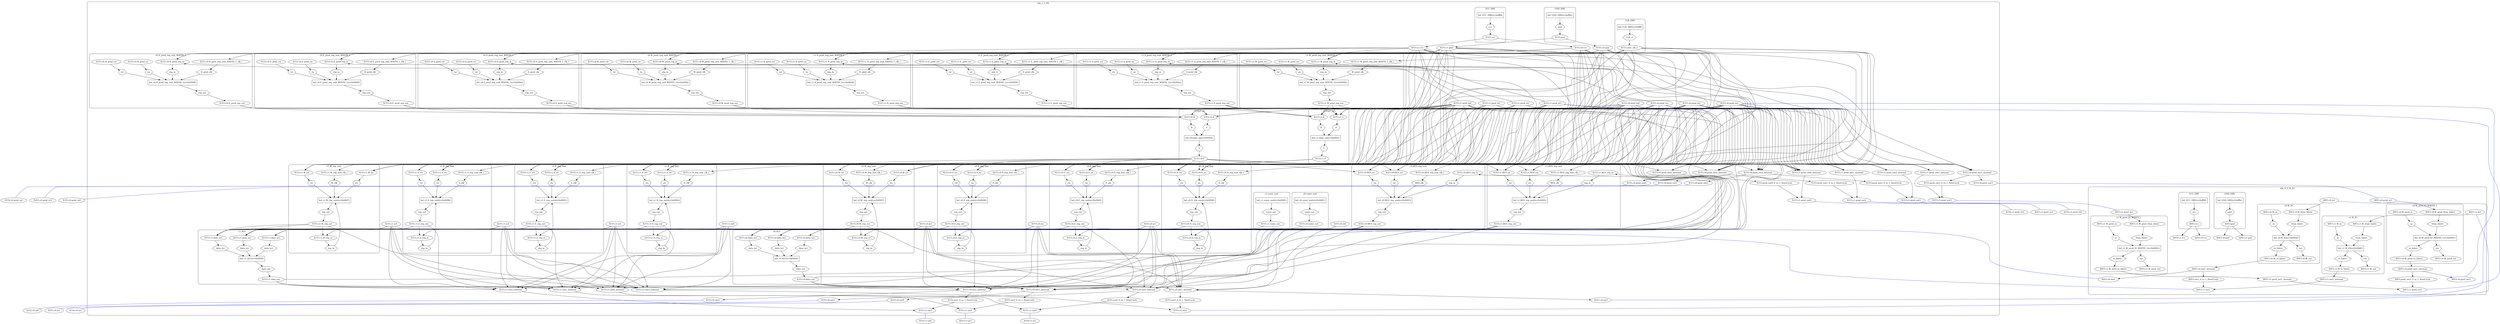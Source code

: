 digraph G {
rankdir=TB;
layout=dot;
subgraph cluster_1_3 {
label="tile_1_3_PE";
margin=15;
style=rounded;
rank=source;
subgraph cluster_1_3_CLK_DRV {
label="CLK_DRV";
"X1Y3.bel_CLK_DRV" [label="bel_CLK_DRV(z=0xffff)", shape=box];
"X1Y3.CLK_DRV.CLK_O" [label="CLK_O", shape=hexagon];
"X1Y3.bel_CLK_DRV" -> "X1Y3.CLK_DRV.CLK_O";
"X1Y3.user_clk_o";
"X1Y3.CLK_DRV.CLK_O" -> "X1Y3.user_clk_o";
}

subgraph cluster_1_3_GND_DRV {
label="GND_DRV";
"X1Y3.bel_GND_DRV" [label="bel_GND_DRV(z=0xfffe)", shape=box];
"X1Y3.GND_DRV.gnd" [label=gnd, shape=hexagon];
"X1Y3.bel_GND_DRV" -> "X1Y3.GND_DRV.gnd";
"X1Y3.gnd";
"X1Y3.GND_DRV.gnd" -> "X1Y3.gnd";
}

subgraph cluster_1_3_VCC_DRV {
label="VCC_DRV";
"X1Y3.bel_VCC_DRV" [label="bel_VCC_DRV(z=0xfffd)", shape=box];
"X1Y3.VCC_DRV.vcc" [label=vcc, shape=hexagon];
"X1Y3.bel_VCC_DRV" -> "X1Y3.VCC_DRV.vcc";
"X1Y3.vcc";
"X1Y3.VCC_DRV.vcc" -> "X1Y3.vcc";
}

subgraph "cluster_1_3_c0.ALU" {
label="c0.ALU";
"X1Y3.bel_c0.ALU" [label="bel_c0.ALU(z=0x0000)", shape=box];
"X1Y3.c0.ALU.data_in1" [label="data_in1", shape=hexagon];
"X1Y3.c0.data_in1";
"X1Y3.c0.data_in1" -> "X1Y3.c0.ALU.data_in1";
"X1Y3.c0.ALU.data_in1" -> "X1Y3.bel_c0.ALU";
"X1Y3.c0.ALU.data_in2" [label="data_in2", shape=hexagon];
"X1Y3.c0.data_in2";
"X1Y3.c0.data_in2" -> "X1Y3.c0.ALU.data_in2";
"X1Y3.c0.ALU.data_in2" -> "X1Y3.bel_c0.ALU";
"X1Y3.c0.ALU.data_in3" [label="data_in3", shape=hexagon];
"X1Y3.c0.data_in3";
"X1Y3.c0.data_in3" -> "X1Y3.c0.ALU.data_in3";
"X1Y3.c0.ALU.data_in3" -> "X1Y3.bel_c0.ALU";
"X1Y3.c0.ALU.data_out" [label="data_out", shape=hexagon];
"X1Y3.bel_c0.ALU" -> "X1Y3.c0.ALU.data_out";
"X1Y3.c0.data_out";
"X1Y3.c0.ALU.data_out" -> "X1Y3.c0.data_out";
}

subgraph "cluster_1_3_c0.const_unit" {
label="c0.const_unit";
"X1Y3.bel_c0.const_unit" [label="bel_c0.const_unit(z=0x0001)", shape=box];
"X1Y3.c0.const_unit.const_out" [label="const_out", shape=hexagon];
"X1Y3.bel_c0.const_unit" -> "X1Y3.c0.const_unit.const_out";
"X1Y3.c0.const_out";
"X1Y3.c0.const_unit.const_out" -> "X1Y3.c0.const_out";
}

subgraph "cluster_1_3_c0.logic_op" {
label="c0.logic_op";
"X1Y3.bel_c0.logic_op" [label="bel_c0.logic_op(z=0x0002)", shape=box];
"X1Y3.c0.logic_op.A" [label=A, shape=hexagon];
"X1Y3.c0.A";
"X1Y3.c0.A" -> "X1Y3.c0.logic_op.A";
"X1Y3.c0.logic_op.A" -> "X1Y3.bel_c0.logic_op";
"X1Y3.c0.logic_op.B" [label=B, shape=hexagon];
"X1Y3.c0.B";
"X1Y3.c0.B" -> "X1Y3.c0.logic_op.B";
"X1Y3.c0.logic_op.B" -> "X1Y3.bel_c0.logic_op";
"X1Y3.c0.logic_op.Y" [label=Y, shape=hexagon];
"X1Y3.bel_c0.logic_op" -> "X1Y3.c0.logic_op.Y";
"X1Y3.c0.Y";
"X1Y3.c0.logic_op.Y" -> "X1Y3.c0.Y";
}

subgraph "cluster_1_3_c0.RES_reg_unit" {
label="c0.RES_reg_unit";
"X1Y3.bel_c0.RES_reg_unit" [label="bel_c0.RES_reg_unit(z=0x0003)", shape=box];
"X1Y3.c0.RES_reg_unit.en" [label=en, shape=hexagon];
"X1Y3.c0.RES_en";
"X1Y3.c0.RES_en" -> "X1Y3.c0.RES_reg_unit.en";
"X1Y3.c0.RES_reg_unit.en" -> "X1Y3.bel_c0.RES_reg_unit";
"X1Y3.c0.RES_reg_unit.reg_in" [label="reg_in", shape=hexagon];
"X1Y3.c0.RES_reg_in";
"X1Y3.c0.RES_reg_in" -> "X1Y3.c0.RES_reg_unit.reg_in";
"X1Y3.c0.RES_reg_unit.reg_in" -> "X1Y3.bel_c0.RES_reg_unit";
"X1Y3.c0.RES_reg_unit.rst" [label=rst, shape=hexagon];
"X1Y3.c0.RES_rst";
"X1Y3.c0.RES_rst" -> "X1Y3.c0.RES_reg_unit.rst";
"X1Y3.c0.RES_reg_unit.rst" -> "X1Y3.bel_c0.RES_reg_unit";
"X1Y3.c0.RES_reg_unit.reg_out" [label="reg_out", shape=hexagon];
"X1Y3.bel_c0.RES_reg_unit" -> "X1Y3.c0.RES_reg_unit.reg_out";
"X1Y3.c0.RES_reg_out";
"X1Y3.c0.RES_reg_unit.reg_out" -> "X1Y3.c0.RES_reg_out";
"X1Y3.c0.RES_reg_unit.RES_clk" [label="RES_clk", shape=hexagon];
"X1Y3.c0.RES_reg_unit_clk_i";
"X1Y3.c0.RES_reg_unit_clk_i" -> "X1Y3.c0.RES_reg_unit.RES_clk";
"X1Y3.c0.RES_reg_unit.RES_clk" -> "X1Y3.bel_c0.RES_reg_unit";
}

subgraph "cluster_1_3_c0.N_reg_unit" {
label="c0.N_reg_unit";
"X1Y3.bel_c0.N_reg_unit" [label="bel_c0.N_reg_unit(z=0x0004)", shape=box];
"X1Y3.c0.N_reg_unit.en" [label=en, shape=hexagon];
"X1Y3.c0.N_en";
"X1Y3.c0.N_en" -> "X1Y3.c0.N_reg_unit.en";
"X1Y3.c0.N_reg_unit.en" -> "X1Y3.bel_c0.N_reg_unit";
"X1Y3.c0.N_reg_unit.reg_in" [label="reg_in", shape=hexagon];
"X1Y3.c0.N_reg_in";
"X1Y3.c0.N_reg_in" -> "X1Y3.c0.N_reg_unit.reg_in";
"X1Y3.c0.N_reg_unit.reg_in" -> "X1Y3.bel_c0.N_reg_unit";
"X1Y3.c0.N_reg_unit.rst" [label=rst, shape=hexagon];
"X1Y3.c0.N_rst";
"X1Y3.c0.N_rst" -> "X1Y3.c0.N_reg_unit.rst";
"X1Y3.c0.N_reg_unit.rst" -> "X1Y3.bel_c0.N_reg_unit";
"X1Y3.c0.N_reg_unit.reg_out" [label="reg_out", shape=hexagon];
"X1Y3.bel_c0.N_reg_unit" -> "X1Y3.c0.N_reg_unit.reg_out";
"X1Y3.c0.N_reg_out";
"X1Y3.c0.N_reg_unit.reg_out" -> "X1Y3.c0.N_reg_out";
"X1Y3.c0.N_reg_unit.N_clk" [label="N_clk", shape=hexagon];
"X1Y3.c0.N_reg_unit_clk_i";
"X1Y3.c0.N_reg_unit_clk_i" -> "X1Y3.c0.N_reg_unit.N_clk";
"X1Y3.c0.N_reg_unit.N_clk" -> "X1Y3.bel_c0.N_reg_unit";
}

subgraph "cluster_1_3_c0.E_reg_unit" {
label="c0.E_reg_unit";
"X1Y3.bel_c0.E_reg_unit" [label="bel_c0.E_reg_unit(z=0x0005)", shape=box];
"X1Y3.c0.E_reg_unit.en" [label=en, shape=hexagon];
"X1Y3.c0.E_en";
"X1Y3.c0.E_en" -> "X1Y3.c0.E_reg_unit.en";
"X1Y3.c0.E_reg_unit.en" -> "X1Y3.bel_c0.E_reg_unit";
"X1Y3.c0.E_reg_unit.reg_in" [label="reg_in", shape=hexagon];
"X1Y3.c0.E_reg_in";
"X1Y3.c0.E_reg_in" -> "X1Y3.c0.E_reg_unit.reg_in";
"X1Y3.c0.E_reg_unit.reg_in" -> "X1Y3.bel_c0.E_reg_unit";
"X1Y3.c0.E_reg_unit.rst" [label=rst, shape=hexagon];
"X1Y3.c0.E_rst";
"X1Y3.c0.E_rst" -> "X1Y3.c0.E_reg_unit.rst";
"X1Y3.c0.E_reg_unit.rst" -> "X1Y3.bel_c0.E_reg_unit";
"X1Y3.c0.E_reg_unit.reg_out" [label="reg_out", shape=hexagon];
"X1Y3.bel_c0.E_reg_unit" -> "X1Y3.c0.E_reg_unit.reg_out";
"X1Y3.c0.E_reg_out";
"X1Y3.c0.E_reg_unit.reg_out" -> "X1Y3.c0.E_reg_out";
"X1Y3.c0.E_reg_unit.E_clk" [label="E_clk", shape=hexagon];
"X1Y3.c0.E_reg_unit_clk_i";
"X1Y3.c0.E_reg_unit_clk_i" -> "X1Y3.c0.E_reg_unit.E_clk";
"X1Y3.c0.E_reg_unit.E_clk" -> "X1Y3.bel_c0.E_reg_unit";
}

subgraph "cluster_1_3_c0.S_reg_unit" {
label="c0.S_reg_unit";
"X1Y3.bel_c0.S_reg_unit" [label="bel_c0.S_reg_unit(z=0x0006)", shape=box];
"X1Y3.c0.S_reg_unit.en" [label=en, shape=hexagon];
"X1Y3.c0.S_en";
"X1Y3.c0.S_en" -> "X1Y3.c0.S_reg_unit.en";
"X1Y3.c0.S_reg_unit.en" -> "X1Y3.bel_c0.S_reg_unit";
"X1Y3.c0.S_reg_unit.reg_in" [label="reg_in", shape=hexagon];
"X1Y3.c0.S_reg_in";
"X1Y3.c0.S_reg_in" -> "X1Y3.c0.S_reg_unit.reg_in";
"X1Y3.c0.S_reg_unit.reg_in" -> "X1Y3.bel_c0.S_reg_unit";
"X1Y3.c0.S_reg_unit.rst" [label=rst, shape=hexagon];
"X1Y3.c0.S_rst";
"X1Y3.c0.S_rst" -> "X1Y3.c0.S_reg_unit.rst";
"X1Y3.c0.S_reg_unit.rst" -> "X1Y3.bel_c0.S_reg_unit";
"X1Y3.c0.S_reg_unit.reg_out" [label="reg_out", shape=hexagon];
"X1Y3.bel_c0.S_reg_unit" -> "X1Y3.c0.S_reg_unit.reg_out";
"X1Y3.c0.S_reg_out";
"X1Y3.c0.S_reg_unit.reg_out" -> "X1Y3.c0.S_reg_out";
"X1Y3.c0.S_reg_unit.S_clk" [label="S_clk", shape=hexagon];
"X1Y3.c0.S_reg_unit_clk_i";
"X1Y3.c0.S_reg_unit_clk_i" -> "X1Y3.c0.S_reg_unit.S_clk";
"X1Y3.c0.S_reg_unit.S_clk" -> "X1Y3.bel_c0.S_reg_unit";
}

subgraph "cluster_1_3_c0.W_reg_unit" {
label="c0.W_reg_unit";
"X1Y3.bel_c0.W_reg_unit" [label="bel_c0.W_reg_unit(z=0x0007)", shape=box];
"X1Y3.c0.W_reg_unit.en" [label=en, shape=hexagon];
"X1Y3.c0.W_en";
"X1Y3.c0.W_en" -> "X1Y3.c0.W_reg_unit.en";
"X1Y3.c0.W_reg_unit.en" -> "X1Y3.bel_c0.W_reg_unit";
"X1Y3.c0.W_reg_unit.reg_in" [label="reg_in", shape=hexagon];
"X1Y3.c0.W_reg_in";
"X1Y3.c0.W_reg_in" -> "X1Y3.c0.W_reg_unit.reg_in";
"X1Y3.c0.W_reg_unit.reg_in" -> "X1Y3.bel_c0.W_reg_unit";
"X1Y3.c0.W_reg_unit.rst" [label=rst, shape=hexagon];
"X1Y3.c0.W_rst";
"X1Y3.c0.W_rst" -> "X1Y3.c0.W_reg_unit.rst";
"X1Y3.c0.W_reg_unit.rst" -> "X1Y3.bel_c0.W_reg_unit";
"X1Y3.c0.W_reg_unit.reg_out" [label="reg_out", shape=hexagon];
"X1Y3.bel_c0.W_reg_unit" -> "X1Y3.c0.W_reg_unit.reg_out";
"X1Y3.c0.W_reg_out";
"X1Y3.c0.W_reg_unit.reg_out" -> "X1Y3.c0.W_reg_out";
"X1Y3.c0.W_reg_unit.W_clk" [label="W_clk", shape=hexagon];
"X1Y3.c0.W_reg_unit_clk_i";
"X1Y3.c0.W_reg_unit_clk_i" -> "X1Y3.c0.W_reg_unit.W_clk";
"X1Y3.c0.W_reg_unit.W_clk" -> "X1Y3.bel_c0.W_reg_unit";
}

subgraph "cluster_1_3_c0.N_pred_reg_unit_WIDTH_1" {
label="c0.N_pred_reg_unit_WIDTH_1";
"X1Y3.bel_c0.N_pred_reg_unit_WIDTH_1" [label="bel_c0.N_pred_reg_unit_WIDTH_1(z=0x0008)", shape=box];
"X1Y3.c0.N_pred_reg_unit_WIDTH_1.en" [label=en, shape=hexagon];
"X1Y3.c0.N_pred_en";
"X1Y3.c0.N_pred_en" -> "X1Y3.c0.N_pred_reg_unit_WIDTH_1.en";
"X1Y3.c0.N_pred_reg_unit_WIDTH_1.en" -> "X1Y3.bel_c0.N_pred_reg_unit_WIDTH_1";
"X1Y3.c0.N_pred_reg_unit_WIDTH_1.rst" [label=rst, shape=hexagon];
"X1Y3.c0.N_pred_rst";
"X1Y3.c0.N_pred_rst" -> "X1Y3.c0.N_pred_reg_unit_WIDTH_1.rst";
"X1Y3.c0.N_pred_reg_unit_WIDTH_1.rst" -> "X1Y3.bel_c0.N_pred_reg_unit_WIDTH_1";
"X1Y3.c0.N_pred_reg_unit_WIDTH_1.reg_in" [label="reg_in", shape=hexagon];
"X1Y3.c0.N_pred_reg_in";
"X1Y3.c0.N_pred_reg_in" -> "X1Y3.c0.N_pred_reg_unit_WIDTH_1.reg_in";
"X1Y3.c0.N_pred_reg_unit_WIDTH_1.reg_in" -> "X1Y3.bel_c0.N_pred_reg_unit_WIDTH_1";
"X1Y3.c0.N_pred_reg_unit_WIDTH_1.reg_out" [label="reg_out", shape=hexagon];
"X1Y3.bel_c0.N_pred_reg_unit_WIDTH_1" -> "X1Y3.c0.N_pred_reg_unit_WIDTH_1.reg_out";
"X1Y3.c0.N_pred_reg_out";
"X1Y3.c0.N_pred_reg_unit_WIDTH_1.reg_out" -> "X1Y3.c0.N_pred_reg_out";
"X1Y3.c0.N_pred_reg_unit_WIDTH_1.N_pred_clk" [label="N_pred_clk", shape=hexagon];
"X1Y3.c0.N_pred_reg_unit_WIDTH_1_clk_i";
"X1Y3.c0.N_pred_reg_unit_WIDTH_1_clk_i" -> "X1Y3.c0.N_pred_reg_unit_WIDTH_1.N_pred_clk";
"X1Y3.c0.N_pred_reg_unit_WIDTH_1.N_pred_clk" -> "X1Y3.bel_c0.N_pred_reg_unit_WIDTH_1";
}

subgraph "cluster_1_3_c0.E_pred_reg_unit_WIDTH_1" {
label="c0.E_pred_reg_unit_WIDTH_1";
"X1Y3.bel_c0.E_pred_reg_unit_WIDTH_1" [label="bel_c0.E_pred_reg_unit_WIDTH_1(z=0x0009)", shape=box];
"X1Y3.c0.E_pred_reg_unit_WIDTH_1.en" [label=en, shape=hexagon];
"X1Y3.c0.E_pred_en";
"X1Y3.c0.E_pred_en" -> "X1Y3.c0.E_pred_reg_unit_WIDTH_1.en";
"X1Y3.c0.E_pred_reg_unit_WIDTH_1.en" -> "X1Y3.bel_c0.E_pred_reg_unit_WIDTH_1";
"X1Y3.c0.E_pred_reg_unit_WIDTH_1.rst" [label=rst, shape=hexagon];
"X1Y3.c0.E_pred_rst";
"X1Y3.c0.E_pred_rst" -> "X1Y3.c0.E_pred_reg_unit_WIDTH_1.rst";
"X1Y3.c0.E_pred_reg_unit_WIDTH_1.rst" -> "X1Y3.bel_c0.E_pred_reg_unit_WIDTH_1";
"X1Y3.c0.E_pred_reg_unit_WIDTH_1.reg_in" [label="reg_in", shape=hexagon];
"X1Y3.c0.E_pred_reg_in";
"X1Y3.c0.E_pred_reg_in" -> "X1Y3.c0.E_pred_reg_unit_WIDTH_1.reg_in";
"X1Y3.c0.E_pred_reg_unit_WIDTH_1.reg_in" -> "X1Y3.bel_c0.E_pred_reg_unit_WIDTH_1";
"X1Y3.c0.E_pred_reg_unit_WIDTH_1.reg_out" [label="reg_out", shape=hexagon];
"X1Y3.bel_c0.E_pred_reg_unit_WIDTH_1" -> "X1Y3.c0.E_pred_reg_unit_WIDTH_1.reg_out";
"X1Y3.c0.E_pred_reg_out";
"X1Y3.c0.E_pred_reg_unit_WIDTH_1.reg_out" -> "X1Y3.c0.E_pred_reg_out";
"X1Y3.c0.E_pred_reg_unit_WIDTH_1.E_pred_clk" [label="E_pred_clk", shape=hexagon];
"X1Y3.c0.E_pred_reg_unit_WIDTH_1_clk_i";
"X1Y3.c0.E_pred_reg_unit_WIDTH_1_clk_i" -> "X1Y3.c0.E_pred_reg_unit_WIDTH_1.E_pred_clk";
"X1Y3.c0.E_pred_reg_unit_WIDTH_1.E_pred_clk" -> "X1Y3.bel_c0.E_pred_reg_unit_WIDTH_1";
}

subgraph "cluster_1_3_c0.S_pred_reg_unit_WIDTH_1" {
label="c0.S_pred_reg_unit_WIDTH_1";
"X1Y3.bel_c0.S_pred_reg_unit_WIDTH_1" [label="bel_c0.S_pred_reg_unit_WIDTH_1(z=0x000a)", shape=box];
"X1Y3.c0.S_pred_reg_unit_WIDTH_1.en" [label=en, shape=hexagon];
"X1Y3.c0.S_pred_en";
"X1Y3.c0.S_pred_en" -> "X1Y3.c0.S_pred_reg_unit_WIDTH_1.en";
"X1Y3.c0.S_pred_reg_unit_WIDTH_1.en" -> "X1Y3.bel_c0.S_pred_reg_unit_WIDTH_1";
"X1Y3.c0.S_pred_reg_unit_WIDTH_1.rst" [label=rst, shape=hexagon];
"X1Y3.c0.S_pred_rst";
"X1Y3.c0.S_pred_rst" -> "X1Y3.c0.S_pred_reg_unit_WIDTH_1.rst";
"X1Y3.c0.S_pred_reg_unit_WIDTH_1.rst" -> "X1Y3.bel_c0.S_pred_reg_unit_WIDTH_1";
"X1Y3.c0.S_pred_reg_unit_WIDTH_1.reg_in" [label="reg_in", shape=hexagon];
"X1Y3.c0.S_pred_reg_in";
"X1Y3.c0.S_pred_reg_in" -> "X1Y3.c0.S_pred_reg_unit_WIDTH_1.reg_in";
"X1Y3.c0.S_pred_reg_unit_WIDTH_1.reg_in" -> "X1Y3.bel_c0.S_pred_reg_unit_WIDTH_1";
"X1Y3.c0.S_pred_reg_unit_WIDTH_1.reg_out" [label="reg_out", shape=hexagon];
"X1Y3.bel_c0.S_pred_reg_unit_WIDTH_1" -> "X1Y3.c0.S_pred_reg_unit_WIDTH_1.reg_out";
"X1Y3.c0.S_pred_reg_out";
"X1Y3.c0.S_pred_reg_unit_WIDTH_1.reg_out" -> "X1Y3.c0.S_pred_reg_out";
"X1Y3.c0.S_pred_reg_unit_WIDTH_1.S_pred_clk" [label="S_pred_clk", shape=hexagon];
"X1Y3.c0.S_pred_reg_unit_WIDTH_1_clk_i";
"X1Y3.c0.S_pred_reg_unit_WIDTH_1_clk_i" -> "X1Y3.c0.S_pred_reg_unit_WIDTH_1.S_pred_clk";
"X1Y3.c0.S_pred_reg_unit_WIDTH_1.S_pred_clk" -> "X1Y3.bel_c0.S_pred_reg_unit_WIDTH_1";
}

subgraph "cluster_1_3_c0.W_pred_reg_unit_WIDTH_1" {
label="c0.W_pred_reg_unit_WIDTH_1";
"X1Y3.bel_c0.W_pred_reg_unit_WIDTH_1" [label="bel_c0.W_pred_reg_unit_WIDTH_1(z=0x000b)", shape=box];
"X1Y3.c0.W_pred_reg_unit_WIDTH_1.en" [label=en, shape=hexagon];
"X1Y3.c0.W_pred_en";
"X1Y3.c0.W_pred_en" -> "X1Y3.c0.W_pred_reg_unit_WIDTH_1.en";
"X1Y3.c0.W_pred_reg_unit_WIDTH_1.en" -> "X1Y3.bel_c0.W_pred_reg_unit_WIDTH_1";
"X1Y3.c0.W_pred_reg_unit_WIDTH_1.rst" [label=rst, shape=hexagon];
"X1Y3.c0.W_pred_rst";
"X1Y3.c0.W_pred_rst" -> "X1Y3.c0.W_pred_reg_unit_WIDTH_1.rst";
"X1Y3.c0.W_pred_reg_unit_WIDTH_1.rst" -> "X1Y3.bel_c0.W_pred_reg_unit_WIDTH_1";
"X1Y3.c0.W_pred_reg_unit_WIDTH_1.reg_in" [label="reg_in", shape=hexagon];
"X1Y3.c0.W_pred_reg_in";
"X1Y3.c0.W_pred_reg_in" -> "X1Y3.c0.W_pred_reg_unit_WIDTH_1.reg_in";
"X1Y3.c0.W_pred_reg_unit_WIDTH_1.reg_in" -> "X1Y3.bel_c0.W_pred_reg_unit_WIDTH_1";
"X1Y3.c0.W_pred_reg_unit_WIDTH_1.reg_out" [label="reg_out", shape=hexagon];
"X1Y3.bel_c0.W_pred_reg_unit_WIDTH_1" -> "X1Y3.c0.W_pred_reg_unit_WIDTH_1.reg_out";
"X1Y3.c0.W_pred_reg_out";
"X1Y3.c0.W_pred_reg_unit_WIDTH_1.reg_out" -> "X1Y3.c0.W_pred_reg_out";
"X1Y3.c0.W_pred_reg_unit_WIDTH_1.W_pred_clk" [label="W_pred_clk", shape=hexagon];
"X1Y3.c0.W_pred_reg_unit_WIDTH_1_clk_i";
"X1Y3.c0.W_pred_reg_unit_WIDTH_1_clk_i" -> "X1Y3.c0.W_pred_reg_unit_WIDTH_1.W_pred_clk";
"X1Y3.c0.W_pred_reg_unit_WIDTH_1.W_pred_clk" -> "X1Y3.bel_c0.W_pred_reg_unit_WIDTH_1";
}

subgraph "cluster_1_3_c1.ALU" {
label="c1.ALU";
"X1Y3.bel_c1.ALU" [label="bel_c1.ALU(z=0x0000)", shape=box];
"X1Y3.c1.ALU.data_in1" [label="data_in1", shape=hexagon];
"X1Y3.c1.data_in1";
"X1Y3.c1.data_in1" -> "X1Y3.c1.ALU.data_in1";
"X1Y3.c1.ALU.data_in1" -> "X1Y3.bel_c1.ALU";
"X1Y3.c1.ALU.data_in2" [label="data_in2", shape=hexagon];
"X1Y3.c1.data_in2";
"X1Y3.c1.data_in2" -> "X1Y3.c1.ALU.data_in2";
"X1Y3.c1.ALU.data_in2" -> "X1Y3.bel_c1.ALU";
"X1Y3.c1.ALU.data_in3" [label="data_in3", shape=hexagon];
"X1Y3.c1.data_in3";
"X1Y3.c1.data_in3" -> "X1Y3.c1.ALU.data_in3";
"X1Y3.c1.ALU.data_in3" -> "X1Y3.bel_c1.ALU";
"X1Y3.c1.ALU.data_out" [label="data_out", shape=hexagon];
"X1Y3.bel_c1.ALU" -> "X1Y3.c1.ALU.data_out";
"X1Y3.c1.data_out";
"X1Y3.c1.ALU.data_out" -> "X1Y3.c1.data_out";
}

subgraph "cluster_1_3_c1.const_unit" {
label="c1.const_unit";
"X1Y3.bel_c1.const_unit" [label="bel_c1.const_unit(z=0x0001)", shape=box];
"X1Y3.c1.const_unit.const_out" [label="const_out", shape=hexagon];
"X1Y3.bel_c1.const_unit" -> "X1Y3.c1.const_unit.const_out";
"X1Y3.c1.const_out";
"X1Y3.c1.const_unit.const_out" -> "X1Y3.c1.const_out";
}

subgraph "cluster_1_3_c1.logic_op" {
label="c1.logic_op";
"X1Y3.bel_c1.logic_op" [label="bel_c1.logic_op(z=0x0002)", shape=box];
"X1Y3.c1.logic_op.A" [label=A, shape=hexagon];
"X1Y3.c1.A";
"X1Y3.c1.A" -> "X1Y3.c1.logic_op.A";
"X1Y3.c1.logic_op.A" -> "X1Y3.bel_c1.logic_op";
"X1Y3.c1.logic_op.B" [label=B, shape=hexagon];
"X1Y3.c1.B";
"X1Y3.c1.B" -> "X1Y3.c1.logic_op.B";
"X1Y3.c1.logic_op.B" -> "X1Y3.bel_c1.logic_op";
"X1Y3.c1.logic_op.Y" [label=Y, shape=hexagon];
"X1Y3.bel_c1.logic_op" -> "X1Y3.c1.logic_op.Y";
"X1Y3.c1.Y";
"X1Y3.c1.logic_op.Y" -> "X1Y3.c1.Y";
}

subgraph "cluster_1_3_c1.RES_reg_unit" {
label="c1.RES_reg_unit";
"X1Y3.bel_c1.RES_reg_unit" [label="bel_c1.RES_reg_unit(z=0x0003)", shape=box];
"X1Y3.c1.RES_reg_unit.en" [label=en, shape=hexagon];
"X1Y3.c1.RES_en";
"X1Y3.c1.RES_en" -> "X1Y3.c1.RES_reg_unit.en";
"X1Y3.c1.RES_reg_unit.en" -> "X1Y3.bel_c1.RES_reg_unit";
"X1Y3.c1.RES_reg_unit.reg_in" [label="reg_in", shape=hexagon];
"X1Y3.c1.RES_reg_in";
"X1Y3.c1.RES_reg_in" -> "X1Y3.c1.RES_reg_unit.reg_in";
"X1Y3.c1.RES_reg_unit.reg_in" -> "X1Y3.bel_c1.RES_reg_unit";
"X1Y3.c1.RES_reg_unit.rst" [label=rst, shape=hexagon];
"X1Y3.c1.RES_rst";
"X1Y3.c1.RES_rst" -> "X1Y3.c1.RES_reg_unit.rst";
"X1Y3.c1.RES_reg_unit.rst" -> "X1Y3.bel_c1.RES_reg_unit";
"X1Y3.c1.RES_reg_unit.reg_out" [label="reg_out", shape=hexagon];
"X1Y3.bel_c1.RES_reg_unit" -> "X1Y3.c1.RES_reg_unit.reg_out";
"X1Y3.c1.RES_reg_out";
"X1Y3.c1.RES_reg_unit.reg_out" -> "X1Y3.c1.RES_reg_out";
"X1Y3.c1.RES_reg_unit.RES_clk" [label="RES_clk", shape=hexagon];
"X1Y3.c1.RES_reg_unit_clk_i";
"X1Y3.c1.RES_reg_unit_clk_i" -> "X1Y3.c1.RES_reg_unit.RES_clk";
"X1Y3.c1.RES_reg_unit.RES_clk" -> "X1Y3.bel_c1.RES_reg_unit";
}

subgraph "cluster_1_3_c1.N_reg_unit" {
label="c1.N_reg_unit";
"X1Y3.bel_c1.N_reg_unit" [label="bel_c1.N_reg_unit(z=0x0004)", shape=box];
"X1Y3.c1.N_reg_unit.en" [label=en, shape=hexagon];
"X1Y3.c1.N_en";
"X1Y3.c1.N_en" -> "X1Y3.c1.N_reg_unit.en";
"X1Y3.c1.N_reg_unit.en" -> "X1Y3.bel_c1.N_reg_unit";
"X1Y3.c1.N_reg_unit.reg_in" [label="reg_in", shape=hexagon];
"X1Y3.c1.N_reg_in";
"X1Y3.c1.N_reg_in" -> "X1Y3.c1.N_reg_unit.reg_in";
"X1Y3.c1.N_reg_unit.reg_in" -> "X1Y3.bel_c1.N_reg_unit";
"X1Y3.c1.N_reg_unit.rst" [label=rst, shape=hexagon];
"X1Y3.c1.N_rst";
"X1Y3.c1.N_rst" -> "X1Y3.c1.N_reg_unit.rst";
"X1Y3.c1.N_reg_unit.rst" -> "X1Y3.bel_c1.N_reg_unit";
"X1Y3.c1.N_reg_unit.reg_out" [label="reg_out", shape=hexagon];
"X1Y3.bel_c1.N_reg_unit" -> "X1Y3.c1.N_reg_unit.reg_out";
"X1Y3.c1.N_reg_out";
"X1Y3.c1.N_reg_unit.reg_out" -> "X1Y3.c1.N_reg_out";
"X1Y3.c1.N_reg_unit.N_clk" [label="N_clk", shape=hexagon];
"X1Y3.c1.N_reg_unit_clk_i";
"X1Y3.c1.N_reg_unit_clk_i" -> "X1Y3.c1.N_reg_unit.N_clk";
"X1Y3.c1.N_reg_unit.N_clk" -> "X1Y3.bel_c1.N_reg_unit";
}

subgraph "cluster_1_3_c1.E_reg_unit" {
label="c1.E_reg_unit";
"X1Y3.bel_c1.E_reg_unit" [label="bel_c1.E_reg_unit(z=0x0005)", shape=box];
"X1Y3.c1.E_reg_unit.en" [label=en, shape=hexagon];
"X1Y3.c1.E_en";
"X1Y3.c1.E_en" -> "X1Y3.c1.E_reg_unit.en";
"X1Y3.c1.E_reg_unit.en" -> "X1Y3.bel_c1.E_reg_unit";
"X1Y3.c1.E_reg_unit.reg_in" [label="reg_in", shape=hexagon];
"X1Y3.c1.E_reg_in";
"X1Y3.c1.E_reg_in" -> "X1Y3.c1.E_reg_unit.reg_in";
"X1Y3.c1.E_reg_unit.reg_in" -> "X1Y3.bel_c1.E_reg_unit";
"X1Y3.c1.E_reg_unit.rst" [label=rst, shape=hexagon];
"X1Y3.c1.E_rst";
"X1Y3.c1.E_rst" -> "X1Y3.c1.E_reg_unit.rst";
"X1Y3.c1.E_reg_unit.rst" -> "X1Y3.bel_c1.E_reg_unit";
"X1Y3.c1.E_reg_unit.reg_out" [label="reg_out", shape=hexagon];
"X1Y3.bel_c1.E_reg_unit" -> "X1Y3.c1.E_reg_unit.reg_out";
"X1Y3.c1.E_reg_out";
"X1Y3.c1.E_reg_unit.reg_out" -> "X1Y3.c1.E_reg_out";
"X1Y3.c1.E_reg_unit.E_clk" [label="E_clk", shape=hexagon];
"X1Y3.c1.E_reg_unit_clk_i";
"X1Y3.c1.E_reg_unit_clk_i" -> "X1Y3.c1.E_reg_unit.E_clk";
"X1Y3.c1.E_reg_unit.E_clk" -> "X1Y3.bel_c1.E_reg_unit";
}

subgraph "cluster_1_3_c1.S_reg_unit" {
label="c1.S_reg_unit";
"X1Y3.bel_c1.S_reg_unit" [label="bel_c1.S_reg_unit(z=0x0006)", shape=box];
"X1Y3.c1.S_reg_unit.en" [label=en, shape=hexagon];
"X1Y3.c1.S_en";
"X1Y3.c1.S_en" -> "X1Y3.c1.S_reg_unit.en";
"X1Y3.c1.S_reg_unit.en" -> "X1Y3.bel_c1.S_reg_unit";
"X1Y3.c1.S_reg_unit.reg_in" [label="reg_in", shape=hexagon];
"X1Y3.c1.S_reg_in";
"X1Y3.c1.S_reg_in" -> "X1Y3.c1.S_reg_unit.reg_in";
"X1Y3.c1.S_reg_unit.reg_in" -> "X1Y3.bel_c1.S_reg_unit";
"X1Y3.c1.S_reg_unit.rst" [label=rst, shape=hexagon];
"X1Y3.c1.S_rst";
"X1Y3.c1.S_rst" -> "X1Y3.c1.S_reg_unit.rst";
"X1Y3.c1.S_reg_unit.rst" -> "X1Y3.bel_c1.S_reg_unit";
"X1Y3.c1.S_reg_unit.reg_out" [label="reg_out", shape=hexagon];
"X1Y3.bel_c1.S_reg_unit" -> "X1Y3.c1.S_reg_unit.reg_out";
"X1Y3.c1.S_reg_out";
"X1Y3.c1.S_reg_unit.reg_out" -> "X1Y3.c1.S_reg_out";
"X1Y3.c1.S_reg_unit.S_clk" [label="S_clk", shape=hexagon];
"X1Y3.c1.S_reg_unit_clk_i";
"X1Y3.c1.S_reg_unit_clk_i" -> "X1Y3.c1.S_reg_unit.S_clk";
"X1Y3.c1.S_reg_unit.S_clk" -> "X1Y3.bel_c1.S_reg_unit";
}

subgraph "cluster_1_3_c1.W_reg_unit" {
label="c1.W_reg_unit";
"X1Y3.bel_c1.W_reg_unit" [label="bel_c1.W_reg_unit(z=0x0007)", shape=box];
"X1Y3.c1.W_reg_unit.en" [label=en, shape=hexagon];
"X1Y3.c1.W_en";
"X1Y3.c1.W_en" -> "X1Y3.c1.W_reg_unit.en";
"X1Y3.c1.W_reg_unit.en" -> "X1Y3.bel_c1.W_reg_unit";
"X1Y3.c1.W_reg_unit.reg_in" [label="reg_in", shape=hexagon];
"X1Y3.c1.W_reg_in";
"X1Y3.c1.W_reg_in" -> "X1Y3.c1.W_reg_unit.reg_in";
"X1Y3.c1.W_reg_unit.reg_in" -> "X1Y3.bel_c1.W_reg_unit";
"X1Y3.c1.W_reg_unit.rst" [label=rst, shape=hexagon];
"X1Y3.c1.W_rst";
"X1Y3.c1.W_rst" -> "X1Y3.c1.W_reg_unit.rst";
"X1Y3.c1.W_reg_unit.rst" -> "X1Y3.bel_c1.W_reg_unit";
"X1Y3.c1.W_reg_unit.reg_out" [label="reg_out", shape=hexagon];
"X1Y3.bel_c1.W_reg_unit" -> "X1Y3.c1.W_reg_unit.reg_out";
"X1Y3.c1.W_reg_out";
"X1Y3.c1.W_reg_unit.reg_out" -> "X1Y3.c1.W_reg_out";
"X1Y3.c1.W_reg_unit.W_clk" [label="W_clk", shape=hexagon];
"X1Y3.c1.W_reg_unit_clk_i";
"X1Y3.c1.W_reg_unit_clk_i" -> "X1Y3.c1.W_reg_unit.W_clk";
"X1Y3.c1.W_reg_unit.W_clk" -> "X1Y3.bel_c1.W_reg_unit";
}

subgraph "cluster_1_3_c1.N_pred_reg_unit_WIDTH_1" {
label="c1.N_pred_reg_unit_WIDTH_1";
"X1Y3.bel_c1.N_pred_reg_unit_WIDTH_1" [label="bel_c1.N_pred_reg_unit_WIDTH_1(z=0x0008)", shape=box];
"X1Y3.c1.N_pred_reg_unit_WIDTH_1.en" [label=en, shape=hexagon];
"X1Y3.c1.N_pred_en";
"X1Y3.c1.N_pred_en" -> "X1Y3.c1.N_pred_reg_unit_WIDTH_1.en";
"X1Y3.c1.N_pred_reg_unit_WIDTH_1.en" -> "X1Y3.bel_c1.N_pred_reg_unit_WIDTH_1";
"X1Y3.c1.N_pred_reg_unit_WIDTH_1.rst" [label=rst, shape=hexagon];
"X1Y3.c1.N_pred_rst";
"X1Y3.c1.N_pred_rst" -> "X1Y3.c1.N_pred_reg_unit_WIDTH_1.rst";
"X1Y3.c1.N_pred_reg_unit_WIDTH_1.rst" -> "X1Y3.bel_c1.N_pred_reg_unit_WIDTH_1";
"X1Y3.c1.N_pred_reg_unit_WIDTH_1.reg_in" [label="reg_in", shape=hexagon];
"X1Y3.c1.N_pred_reg_in";
"X1Y3.c1.N_pred_reg_in" -> "X1Y3.c1.N_pred_reg_unit_WIDTH_1.reg_in";
"X1Y3.c1.N_pred_reg_unit_WIDTH_1.reg_in" -> "X1Y3.bel_c1.N_pred_reg_unit_WIDTH_1";
"X1Y3.c1.N_pred_reg_unit_WIDTH_1.reg_out" [label="reg_out", shape=hexagon];
"X1Y3.bel_c1.N_pred_reg_unit_WIDTH_1" -> "X1Y3.c1.N_pred_reg_unit_WIDTH_1.reg_out";
"X1Y3.c1.N_pred_reg_out";
"X1Y3.c1.N_pred_reg_unit_WIDTH_1.reg_out" -> "X1Y3.c1.N_pred_reg_out";
"X1Y3.c1.N_pred_reg_unit_WIDTH_1.N_pred_clk" [label="N_pred_clk", shape=hexagon];
"X1Y3.c1.N_pred_reg_unit_WIDTH_1_clk_i";
"X1Y3.c1.N_pred_reg_unit_WIDTH_1_clk_i" -> "X1Y3.c1.N_pred_reg_unit_WIDTH_1.N_pred_clk";
"X1Y3.c1.N_pred_reg_unit_WIDTH_1.N_pred_clk" -> "X1Y3.bel_c1.N_pred_reg_unit_WIDTH_1";
}

subgraph "cluster_1_3_c1.E_pred_reg_unit_WIDTH_1" {
label="c1.E_pred_reg_unit_WIDTH_1";
"X1Y3.bel_c1.E_pred_reg_unit_WIDTH_1" [label="bel_c1.E_pred_reg_unit_WIDTH_1(z=0x0009)", shape=box];
"X1Y3.c1.E_pred_reg_unit_WIDTH_1.en" [label=en, shape=hexagon];
"X1Y3.c1.E_pred_en";
"X1Y3.c1.E_pred_en" -> "X1Y3.c1.E_pred_reg_unit_WIDTH_1.en";
"X1Y3.c1.E_pred_reg_unit_WIDTH_1.en" -> "X1Y3.bel_c1.E_pred_reg_unit_WIDTH_1";
"X1Y3.c1.E_pred_reg_unit_WIDTH_1.rst" [label=rst, shape=hexagon];
"X1Y3.c1.E_pred_rst";
"X1Y3.c1.E_pred_rst" -> "X1Y3.c1.E_pred_reg_unit_WIDTH_1.rst";
"X1Y3.c1.E_pred_reg_unit_WIDTH_1.rst" -> "X1Y3.bel_c1.E_pred_reg_unit_WIDTH_1";
"X1Y3.c1.E_pred_reg_unit_WIDTH_1.reg_in" [label="reg_in", shape=hexagon];
"X1Y3.c1.E_pred_reg_in";
"X1Y3.c1.E_pred_reg_in" -> "X1Y3.c1.E_pred_reg_unit_WIDTH_1.reg_in";
"X1Y3.c1.E_pred_reg_unit_WIDTH_1.reg_in" -> "X1Y3.bel_c1.E_pred_reg_unit_WIDTH_1";
"X1Y3.c1.E_pred_reg_unit_WIDTH_1.reg_out" [label="reg_out", shape=hexagon];
"X1Y3.bel_c1.E_pred_reg_unit_WIDTH_1" -> "X1Y3.c1.E_pred_reg_unit_WIDTH_1.reg_out";
"X1Y3.c1.E_pred_reg_out";
"X1Y3.c1.E_pred_reg_unit_WIDTH_1.reg_out" -> "X1Y3.c1.E_pred_reg_out";
"X1Y3.c1.E_pred_reg_unit_WIDTH_1.E_pred_clk" [label="E_pred_clk", shape=hexagon];
"X1Y3.c1.E_pred_reg_unit_WIDTH_1_clk_i";
"X1Y3.c1.E_pred_reg_unit_WIDTH_1_clk_i" -> "X1Y3.c1.E_pred_reg_unit_WIDTH_1.E_pred_clk";
"X1Y3.c1.E_pred_reg_unit_WIDTH_1.E_pred_clk" -> "X1Y3.bel_c1.E_pred_reg_unit_WIDTH_1";
}

subgraph "cluster_1_3_c1.S_pred_reg_unit_WIDTH_1" {
label="c1.S_pred_reg_unit_WIDTH_1";
"X1Y3.bel_c1.S_pred_reg_unit_WIDTH_1" [label="bel_c1.S_pred_reg_unit_WIDTH_1(z=0x000a)", shape=box];
"X1Y3.c1.S_pred_reg_unit_WIDTH_1.en" [label=en, shape=hexagon];
"X1Y3.c1.S_pred_en";
"X1Y3.c1.S_pred_en" -> "X1Y3.c1.S_pred_reg_unit_WIDTH_1.en";
"X1Y3.c1.S_pred_reg_unit_WIDTH_1.en" -> "X1Y3.bel_c1.S_pred_reg_unit_WIDTH_1";
"X1Y3.c1.S_pred_reg_unit_WIDTH_1.rst" [label=rst, shape=hexagon];
"X1Y3.c1.S_pred_rst";
"X1Y3.c1.S_pred_rst" -> "X1Y3.c1.S_pred_reg_unit_WIDTH_1.rst";
"X1Y3.c1.S_pred_reg_unit_WIDTH_1.rst" -> "X1Y3.bel_c1.S_pred_reg_unit_WIDTH_1";
"X1Y3.c1.S_pred_reg_unit_WIDTH_1.reg_in" [label="reg_in", shape=hexagon];
"X1Y3.c1.S_pred_reg_in";
"X1Y3.c1.S_pred_reg_in" -> "X1Y3.c1.S_pred_reg_unit_WIDTH_1.reg_in";
"X1Y3.c1.S_pred_reg_unit_WIDTH_1.reg_in" -> "X1Y3.bel_c1.S_pred_reg_unit_WIDTH_1";
"X1Y3.c1.S_pred_reg_unit_WIDTH_1.reg_out" [label="reg_out", shape=hexagon];
"X1Y3.bel_c1.S_pred_reg_unit_WIDTH_1" -> "X1Y3.c1.S_pred_reg_unit_WIDTH_1.reg_out";
"X1Y3.c1.S_pred_reg_out";
"X1Y3.c1.S_pred_reg_unit_WIDTH_1.reg_out" -> "X1Y3.c1.S_pred_reg_out";
"X1Y3.c1.S_pred_reg_unit_WIDTH_1.S_pred_clk" [label="S_pred_clk", shape=hexagon];
"X1Y3.c1.S_pred_reg_unit_WIDTH_1_clk_i";
"X1Y3.c1.S_pred_reg_unit_WIDTH_1_clk_i" -> "X1Y3.c1.S_pred_reg_unit_WIDTH_1.S_pred_clk";
"X1Y3.c1.S_pred_reg_unit_WIDTH_1.S_pred_clk" -> "X1Y3.bel_c1.S_pred_reg_unit_WIDTH_1";
}

subgraph "cluster_1_3_c1.W_pred_reg_unit_WIDTH_1" {
label="c1.W_pred_reg_unit_WIDTH_1";
"X1Y3.bel_c1.W_pred_reg_unit_WIDTH_1" [label="bel_c1.W_pred_reg_unit_WIDTH_1(z=0x000b)", shape=box];
"X1Y3.c1.W_pred_reg_unit_WIDTH_1.en" [label=en, shape=hexagon];
"X1Y3.c1.W_pred_en";
"X1Y3.c1.W_pred_en" -> "X1Y3.c1.W_pred_reg_unit_WIDTH_1.en";
"X1Y3.c1.W_pred_reg_unit_WIDTH_1.en" -> "X1Y3.bel_c1.W_pred_reg_unit_WIDTH_1";
"X1Y3.c1.W_pred_reg_unit_WIDTH_1.rst" [label=rst, shape=hexagon];
"X1Y3.c1.W_pred_rst";
"X1Y3.c1.W_pred_rst" -> "X1Y3.c1.W_pred_reg_unit_WIDTH_1.rst";
"X1Y3.c1.W_pred_reg_unit_WIDTH_1.rst" -> "X1Y3.bel_c1.W_pred_reg_unit_WIDTH_1";
"X1Y3.c1.W_pred_reg_unit_WIDTH_1.reg_in" [label="reg_in", shape=hexagon];
"X1Y3.c1.W_pred_reg_in";
"X1Y3.c1.W_pred_reg_in" -> "X1Y3.c1.W_pred_reg_unit_WIDTH_1.reg_in";
"X1Y3.c1.W_pred_reg_unit_WIDTH_1.reg_in" -> "X1Y3.bel_c1.W_pred_reg_unit_WIDTH_1";
"X1Y3.c1.W_pred_reg_unit_WIDTH_1.reg_out" [label="reg_out", shape=hexagon];
"X1Y3.bel_c1.W_pred_reg_unit_WIDTH_1" -> "X1Y3.c1.W_pred_reg_unit_WIDTH_1.reg_out";
"X1Y3.c1.W_pred_reg_out";
"X1Y3.c1.W_pred_reg_unit_WIDTH_1.reg_out" -> "X1Y3.c1.W_pred_reg_out";
"X1Y3.c1.W_pred_reg_unit_WIDTH_1.W_pred_clk" [label="W_pred_clk", shape=hexagon];
"X1Y3.c1.W_pred_reg_unit_WIDTH_1_clk_i";
"X1Y3.c1.W_pred_reg_unit_WIDTH_1_clk_i" -> "X1Y3.c1.W_pred_reg_unit_WIDTH_1.W_pred_clk";
"X1Y3.c1.W_pred_reg_unit_WIDTH_1.W_pred_clk" -> "X1Y3.bel_c1.W_pred_reg_unit_WIDTH_1";
}

"X1Y3.vcc" -> "X1Y3.c0.vcc";
"X1Y3.gnd" -> "X1Y3.c0.gnd";
"X1Y3.user_clk_o" -> "X1Y3.c0.RES_reg_unit_clk_i";
"X1Y3.user_clk_o" -> "X1Y3.c0.N_reg_unit_clk_i";
"X1Y3.user_clk_o" -> "X1Y3.c0.E_reg_unit_clk_i";
"X1Y3.user_clk_o" -> "X1Y3.c0.S_reg_unit_clk_i";
"X1Y3.user_clk_o" -> "X1Y3.c0.W_reg_unit_clk_i";
"X1Y3.user_clk_o" -> "X1Y3.c0.N_pred_reg_unit_WIDTH_1_clk_i";
"X1Y3.user_clk_o" -> "X1Y3.c0.E_pred_reg_unit_WIDTH_1_clk_i";
"X1Y3.user_clk_o" -> "X1Y3.c0.S_pred_reg_unit_WIDTH_1_clk_i";
"X1Y3.user_clk_o" -> "X1Y3.c0.W_pred_reg_unit_WIDTH_1_clk_i";
"X1Y3.vcc" -> "X1Y3.c1.vcc";
"X1Y3.gnd" -> "X1Y3.c1.gnd";
"X1Y3.user_clk_o" -> "X1Y3.c1.RES_reg_unit_clk_i";
"X1Y3.user_clk_o" -> "X1Y3.c1.N_reg_unit_clk_i";
"X1Y3.user_clk_o" -> "X1Y3.c1.E_reg_unit_clk_i";
"X1Y3.user_clk_o" -> "X1Y3.c1.S_reg_unit_clk_i";
"X1Y3.user_clk_o" -> "X1Y3.c1.W_reg_unit_clk_i";
"X1Y3.user_clk_o" -> "X1Y3.c1.N_pred_reg_unit_WIDTH_1_clk_i";
"X1Y3.user_clk_o" -> "X1Y3.c1.E_pred_reg_unit_WIDTH_1_clk_i";
"X1Y3.user_clk_o" -> "X1Y3.c1.S_pred_reg_unit_WIDTH_1_clk_i";
"X1Y3.user_clk_o" -> "X1Y3.c1.W_pred_reg_unit_WIDTH_1_clk_i";
"X1Y3.c0.out0_internal" -> "X1Y3.c0.out0";
"X1Y3.c0.pred_out0_internal" -> "X1Y3.c0.pred_out0";
"X1Y3.c0.out1_internal" -> "X1Y3.c0.out1";
"X1Y3.c0.pred_out1_internal" -> "X1Y3.c0.pred_out1";
"X1Y3.c0.out2_internal" -> "X1Y3.c0.out2";
"X1Y3.c0.pred_out2_internal" -> "X1Y3.c0.pred_out2";
"X1Y3.c0.out3_internal" -> "X1Y3.c0.out3";
"X1Y3.c0.pred_out3_internal" -> "X1Y3.c0.pred_out3";
"X1Y3.c0.data_out" -> "X1Y3.c0.out0_internal";
"X1Y3.c0.RES_reg_out" -> "X1Y3.c0.out0_internal";
"X1Y3.c0.in0" -> "X1Y3.c0.out0_internal";
"X1Y3.c0.in1" -> "X1Y3.c0.out0_internal";
"X1Y3.c0.in2" -> "X1Y3.c0.out0_internal";
"X1Y3.c0.in3" -> "X1Y3.c0.out0_internal";
"X1Y3.c0.N_reg_out" -> "X1Y3.c0.out0_internal";
"X1Y3.c0.data_out" -> "X1Y3.c0.out1_internal";
"X1Y3.c0.RES_reg_out" -> "X1Y3.c0.out1_internal";
"X1Y3.c0.in0" -> "X1Y3.c0.out1_internal";
"X1Y3.c0.in1" -> "X1Y3.c0.out1_internal";
"X1Y3.c0.in2" -> "X1Y3.c0.out1_internal";
"X1Y3.c0.in3" -> "X1Y3.c0.out1_internal";
"X1Y3.c0.E_reg_out" -> "X1Y3.c0.out1_internal";
"X1Y3.c0.data_out" -> "X1Y3.c0.out2_internal";
"X1Y3.c0.RES_reg_out" -> "X1Y3.c0.out2_internal";
"X1Y3.c0.in0" -> "X1Y3.c0.out2_internal";
"X1Y3.c0.in1" -> "X1Y3.c0.out2_internal";
"X1Y3.c0.in2" -> "X1Y3.c0.out2_internal";
"X1Y3.c0.in3" -> "X1Y3.c0.out2_internal";
"X1Y3.c0.S_reg_out" -> "X1Y3.c0.out2_internal";
"X1Y3.c0.data_out" -> "X1Y3.c0.out3_internal";
"X1Y3.c0.RES_reg_out" -> "X1Y3.c0.out3_internal";
"X1Y3.c0.in0" -> "X1Y3.c0.out3_internal";
"X1Y3.c0.in1" -> "X1Y3.c0.out3_internal";
"X1Y3.c0.in2" -> "X1Y3.c0.out3_internal";
"X1Y3.c0.in3" -> "X1Y3.c0.out3_internal";
"X1Y3.c0.W_reg_out" -> "X1Y3.c0.out3_internal";
"X1Y3.c0.N_pred_reg_out" -> "X1Y3.c0.pred_out0_internal";
"X1Y3.c0.pred_in0" -> "X1Y3.c0.pred_out0_internal";
"X1Y3.c0.pred_in1" -> "X1Y3.c0.pred_out0_internal";
"X1Y3.c0.pred_in2" -> "X1Y3.c0.pred_out0_internal";
"X1Y3.c0.pred_in3" -> "X1Y3.c0.pred_out0_internal";
"X1Y3.c0.Y" -> "X1Y3.c0.pred_out0_internal";
"X1Y3.c0.E_pred_reg_out" -> "X1Y3.c0.pred_out1_internal";
"X1Y3.c0.pred_in0" -> "X1Y3.c0.pred_out1_internal";
"X1Y3.c0.pred_in1" -> "X1Y3.c0.pred_out1_internal";
"X1Y3.c0.pred_in2" -> "X1Y3.c0.pred_out1_internal";
"X1Y3.c0.pred_in3" -> "X1Y3.c0.pred_out1_internal";
"X1Y3.c0.Y" -> "X1Y3.c0.pred_out1_internal";
"X1Y3.c0.S_pred_reg_out" -> "X1Y3.c0.pred_out2_internal";
"X1Y3.c0.pred_in0" -> "X1Y3.c0.pred_out2_internal";
"X1Y3.c0.pred_in1" -> "X1Y3.c0.pred_out2_internal";
"X1Y3.c0.pred_in2" -> "X1Y3.c0.pred_out2_internal";
"X1Y3.c0.pred_in3" -> "X1Y3.c0.pred_out2_internal";
"X1Y3.c0.Y" -> "X1Y3.c0.pred_out2_internal";
"X1Y3.c0.W_pred_reg_out" -> "X1Y3.c0.pred_out3_internal";
"X1Y3.c0.pred_in0" -> "X1Y3.c0.pred_out3_internal";
"X1Y3.c0.pred_in1" -> "X1Y3.c0.pred_out3_internal";
"X1Y3.c0.pred_in2" -> "X1Y3.c0.pred_out3_internal";
"X1Y3.c0.pred_in3" -> "X1Y3.c0.pred_out3_internal";
"X1Y3.c0.Y" -> "X1Y3.c0.pred_out3_internal";
"X1Y3.c0.in0" -> "X1Y3.c0.data_in1";
"X1Y3.c0.in1" -> "X1Y3.c0.data_in1";
"X1Y3.c0.in2" -> "X1Y3.c0.data_in1";
"X1Y3.c0.in3" -> "X1Y3.c0.data_in1";
"X1Y3.c0.RES_reg_out" -> "X1Y3.c0.data_in1";
"X1Y3.c0.N_reg_out" -> "X1Y3.c0.data_in1";
"X1Y3.c0.E_reg_out" -> "X1Y3.c0.data_in1";
"X1Y3.c0.S_reg_out" -> "X1Y3.c0.data_in1";
"X1Y3.c0.W_reg_out" -> "X1Y3.c0.data_in1";
"X1Y3.c0.in0" -> "X1Y3.c0.data_in2";
"X1Y3.c0.in1" -> "X1Y3.c0.data_in2";
"X1Y3.c0.in2" -> "X1Y3.c0.data_in2";
"X1Y3.c0.in3" -> "X1Y3.c0.data_in2";
"X1Y3.c0.const_out" -> "X1Y3.c0.data_in2";
"X1Y3.c0.RES_reg_out" -> "X1Y3.c0.data_in2";
"X1Y3.c0.N_reg_out" -> "X1Y3.c0.data_in2";
"X1Y3.c0.E_reg_out" -> "X1Y3.c0.data_in2";
"X1Y3.c0.S_reg_out" -> "X1Y3.c0.data_in2";
"X1Y3.c0.W_reg_out" -> "X1Y3.c0.data_in2";
"X1Y3.c0.pred_in0" -> "X1Y3.c0.data_in3";
"X1Y3.c0.pred_in1" -> "X1Y3.c0.data_in3";
"X1Y3.c0.pred_in2" -> "X1Y3.c0.data_in3";
"X1Y3.c0.pred_in3" -> "X1Y3.c0.data_in3";
"X1Y3.c0.Y" -> "X1Y3.c0.data_in3";
"X1Y3.c0.pred_in0" -> "X1Y3.c0.A";
"X1Y3.c0.pred_in1" -> "X1Y3.c0.A";
"X1Y3.c0.pred_in2" -> "X1Y3.c0.A";
"X1Y3.c0.pred_in3" -> "X1Y3.c0.A";
"X1Y3.c0.N_pred_reg_out" -> "X1Y3.c0.A";
"X1Y3.c0.E_pred_reg_out" -> "X1Y3.c0.A";
"X1Y3.c0.S_pred_reg_out" -> "X1Y3.c0.A";
"X1Y3.c0.W_pred_reg_out" -> "X1Y3.c0.A";
"X1Y3.c0.pred_in0" -> "X1Y3.c0.B";
"X1Y3.c0.pred_in1" -> "X1Y3.c0.B";
"X1Y3.c0.pred_in2" -> "X1Y3.c0.B";
"X1Y3.c0.pred_in3" -> "X1Y3.c0.B";
"X1Y3.c0.N_pred_reg_out" -> "X1Y3.c0.B";
"X1Y3.c0.E_pred_reg_out" -> "X1Y3.c0.B";
"X1Y3.c0.S_pred_reg_out" -> "X1Y3.c0.B";
"X1Y3.c0.W_pred_reg_out" -> "X1Y3.c0.B";
"X1Y3.c0.pred_in0" -> "X1Y3.c0.RES_en";
"X1Y3.c0.pred_in1" -> "X1Y3.c0.RES_en";
"X1Y3.c0.pred_in2" -> "X1Y3.c0.RES_en";
"X1Y3.c0.pred_in3" -> "X1Y3.c0.RES_en";
"X1Y3.c0.Y" -> "X1Y3.c0.RES_en";
"X1Y3.c0.gnd" -> "X1Y3.c0.RES_en";
"X1Y3.c0.vcc" -> "X1Y3.c0.RES_en";
"X1Y3.c0.data_out" -> "X1Y3.c0.RES_reg_in";
"X1Y3.c0.pred_in0" -> "X1Y3.c0.RES_rst";
"X1Y3.c0.pred_in1" -> "X1Y3.c0.RES_rst";
"X1Y3.c0.pred_in2" -> "X1Y3.c0.RES_rst";
"X1Y3.c0.pred_in3" -> "X1Y3.c0.RES_rst";
"X1Y3.c0.Y" -> "X1Y3.c0.RES_rst";
"X1Y3.c0.gnd" -> "X1Y3.c0.RES_rst";
"X1Y3.c0.vcc" -> "X1Y3.c0.RES_rst";
"X1Y3.c0.pred_in0" -> "X1Y3.c0.N_en";
"X1Y3.c0.pred_in1" -> "X1Y3.c0.N_en";
"X1Y3.c0.pred_in2" -> "X1Y3.c0.N_en";
"X1Y3.c0.pred_in3" -> "X1Y3.c0.N_en";
"X1Y3.c0.Y" -> "X1Y3.c0.N_en";
"X1Y3.c0.gnd" -> "X1Y3.c0.N_en";
"X1Y3.c0.vcc" -> "X1Y3.c0.N_en";
"X1Y3.c0.in0" -> "X1Y3.c0.N_reg_in";
"X1Y3.c0.N_reg_out" -> "X1Y3.c0.N_reg_in";
"X1Y3.c0.pred_in0" -> "X1Y3.c0.N_rst";
"X1Y3.c0.pred_in1" -> "X1Y3.c0.N_rst";
"X1Y3.c0.pred_in2" -> "X1Y3.c0.N_rst";
"X1Y3.c0.pred_in3" -> "X1Y3.c0.N_rst";
"X1Y3.c0.Y" -> "X1Y3.c0.N_rst";
"X1Y3.c0.gnd" -> "X1Y3.c0.N_rst";
"X1Y3.c0.vcc" -> "X1Y3.c0.N_rst";
"X1Y3.c0.pred_in0" -> "X1Y3.c0.E_en";
"X1Y3.c0.pred_in1" -> "X1Y3.c0.E_en";
"X1Y3.c0.pred_in2" -> "X1Y3.c0.E_en";
"X1Y3.c0.pred_in3" -> "X1Y3.c0.E_en";
"X1Y3.c0.Y" -> "X1Y3.c0.E_en";
"X1Y3.c0.gnd" -> "X1Y3.c0.E_en";
"X1Y3.c0.vcc" -> "X1Y3.c0.E_en";
"X1Y3.c0.in1" -> "X1Y3.c0.E_reg_in";
"X1Y3.c0.E_reg_out" -> "X1Y3.c0.E_reg_in";
"X1Y3.c0.pred_in0" -> "X1Y3.c0.E_rst";
"X1Y3.c0.pred_in1" -> "X1Y3.c0.E_rst";
"X1Y3.c0.pred_in2" -> "X1Y3.c0.E_rst";
"X1Y3.c0.pred_in3" -> "X1Y3.c0.E_rst";
"X1Y3.c0.Y" -> "X1Y3.c0.E_rst";
"X1Y3.c0.gnd" -> "X1Y3.c0.E_rst";
"X1Y3.c0.vcc" -> "X1Y3.c0.E_rst";
"X1Y3.c0.pred_in0" -> "X1Y3.c0.S_en";
"X1Y3.c0.pred_in1" -> "X1Y3.c0.S_en";
"X1Y3.c0.pred_in2" -> "X1Y3.c0.S_en";
"X1Y3.c0.pred_in3" -> "X1Y3.c0.S_en";
"X1Y3.c0.Y" -> "X1Y3.c0.S_en";
"X1Y3.c0.gnd" -> "X1Y3.c0.S_en";
"X1Y3.c0.vcc" -> "X1Y3.c0.S_en";
"X1Y3.c0.in2" -> "X1Y3.c0.S_reg_in";
"X1Y3.c0.S_reg_out" -> "X1Y3.c0.S_reg_in";
"X1Y3.c0.pred_in0" -> "X1Y3.c0.S_rst";
"X1Y3.c0.pred_in1" -> "X1Y3.c0.S_rst";
"X1Y3.c0.pred_in2" -> "X1Y3.c0.S_rst";
"X1Y3.c0.pred_in3" -> "X1Y3.c0.S_rst";
"X1Y3.c0.Y" -> "X1Y3.c0.S_rst";
"X1Y3.c0.gnd" -> "X1Y3.c0.S_rst";
"X1Y3.c0.vcc" -> "X1Y3.c0.S_rst";
"X1Y3.c0.pred_in0" -> "X1Y3.c0.W_en";
"X1Y3.c0.pred_in1" -> "X1Y3.c0.W_en";
"X1Y3.c0.pred_in2" -> "X1Y3.c0.W_en";
"X1Y3.c0.pred_in3" -> "X1Y3.c0.W_en";
"X1Y3.c0.Y" -> "X1Y3.c0.W_en";
"X1Y3.c0.gnd" -> "X1Y3.c0.W_en";
"X1Y3.c0.vcc" -> "X1Y3.c0.W_en";
"X1Y3.c0.in3" -> "X1Y3.c0.W_reg_in";
"X1Y3.c0.W_reg_out" -> "X1Y3.c0.W_reg_in";
"X1Y3.c0.pred_in0" -> "X1Y3.c0.W_rst";
"X1Y3.c0.pred_in1" -> "X1Y3.c0.W_rst";
"X1Y3.c0.pred_in2" -> "X1Y3.c0.W_rst";
"X1Y3.c0.pred_in3" -> "X1Y3.c0.W_rst";
"X1Y3.c0.Y" -> "X1Y3.c0.W_rst";
"X1Y3.c0.gnd" -> "X1Y3.c0.W_rst";
"X1Y3.c0.vcc" -> "X1Y3.c0.W_rst";
"X1Y3.c0.pred_in0" -> "X1Y3.c0.N_pred_reg_in";
"X1Y3.c0.vcc" -> "X1Y3.c0.N_pred_reg_in";
"X1Y3.c0.gnd" -> "X1Y3.c0.N_pred_reg_in";
"X1Y3.c0.pred_in1" -> "X1Y3.c0.E_pred_reg_in";
"X1Y3.c0.vcc" -> "X1Y3.c0.E_pred_reg_in";
"X1Y3.c0.gnd" -> "X1Y3.c0.E_pred_reg_in";
"X1Y3.c0.pred_in2" -> "X1Y3.c0.S_pred_reg_in";
"X1Y3.c0.vcc" -> "X1Y3.c0.S_pred_reg_in";
"X1Y3.c0.gnd" -> "X1Y3.c0.S_pred_reg_in";
"X1Y3.c0.pred_in3" -> "X1Y3.c0.W_pred_reg_in";
"X1Y3.c0.vcc" -> "X1Y3.c0.W_pred_reg_in";
"X1Y3.c0.gnd" -> "X1Y3.c0.W_pred_reg_in";
"X1Y3.c1.out0_internal" -> "X1Y3.c1.out0";
"X1Y3.c1.pred_out0_internal" -> "X1Y3.c1.pred_out0";
"X1Y3.c1.out1_internal" -> "X1Y3.c1.out1";
"X1Y3.c1.pred_out1_internal" -> "X1Y3.c1.pred_out1";
"X1Y3.c1.out2_internal" -> "X1Y3.c1.out2";
"X1Y3.c1.pred_out2_internal" -> "X1Y3.c1.pred_out2";
"X1Y3.c1.out3_internal" -> "X1Y3.c1.out3";
"X1Y3.c1.pred_out3_internal" -> "X1Y3.c1.pred_out3";
"X1Y3.c1.data_out" -> "X1Y3.c1.out0_internal";
"X1Y3.c1.RES_reg_out" -> "X1Y3.c1.out0_internal";
"X1Y3.c1.in0" -> "X1Y3.c1.out0_internal";
"X1Y3.c1.in1" -> "X1Y3.c1.out0_internal";
"X1Y3.c1.in2" -> "X1Y3.c1.out0_internal";
"X1Y3.c1.in3" -> "X1Y3.c1.out0_internal";
"X1Y3.c1.N_reg_out" -> "X1Y3.c1.out0_internal";
"X1Y3.c1.data_out" -> "X1Y3.c1.out1_internal";
"X1Y3.c1.RES_reg_out" -> "X1Y3.c1.out1_internal";
"X1Y3.c1.in0" -> "X1Y3.c1.out1_internal";
"X1Y3.c1.in1" -> "X1Y3.c1.out1_internal";
"X1Y3.c1.in2" -> "X1Y3.c1.out1_internal";
"X1Y3.c1.in3" -> "X1Y3.c1.out1_internal";
"X1Y3.c1.E_reg_out" -> "X1Y3.c1.out1_internal";
"X1Y3.c1.data_out" -> "X1Y3.c1.out2_internal";
"X1Y3.c1.RES_reg_out" -> "X1Y3.c1.out2_internal";
"X1Y3.c1.in0" -> "X1Y3.c1.out2_internal";
"X1Y3.c1.in1" -> "X1Y3.c1.out2_internal";
"X1Y3.c1.in2" -> "X1Y3.c1.out2_internal";
"X1Y3.c1.in3" -> "X1Y3.c1.out2_internal";
"X1Y3.c1.S_reg_out" -> "X1Y3.c1.out2_internal";
"X1Y3.c1.data_out" -> "X1Y3.c1.out3_internal";
"X1Y3.c1.RES_reg_out" -> "X1Y3.c1.out3_internal";
"X1Y3.c1.in0" -> "X1Y3.c1.out3_internal";
"X1Y3.c1.in1" -> "X1Y3.c1.out3_internal";
"X1Y3.c1.in2" -> "X1Y3.c1.out3_internal";
"X1Y3.c1.in3" -> "X1Y3.c1.out3_internal";
"X1Y3.c1.W_reg_out" -> "X1Y3.c1.out3_internal";
"X1Y3.c1.N_pred_reg_out" -> "X1Y3.c1.pred_out0_internal";
"X1Y3.c1.pred_in0" -> "X1Y3.c1.pred_out0_internal";
"X1Y3.c1.pred_in1" -> "X1Y3.c1.pred_out0_internal";
"X1Y3.c1.pred_in2" -> "X1Y3.c1.pred_out0_internal";
"X1Y3.c1.pred_in3" -> "X1Y3.c1.pred_out0_internal";
"X1Y3.c1.Y" -> "X1Y3.c1.pred_out0_internal";
"X1Y3.c1.E_pred_reg_out" -> "X1Y3.c1.pred_out1_internal";
"X1Y3.c1.pred_in0" -> "X1Y3.c1.pred_out1_internal";
"X1Y3.c1.pred_in1" -> "X1Y3.c1.pred_out1_internal";
"X1Y3.c1.pred_in2" -> "X1Y3.c1.pred_out1_internal";
"X1Y3.c1.pred_in3" -> "X1Y3.c1.pred_out1_internal";
"X1Y3.c1.Y" -> "X1Y3.c1.pred_out1_internal";
"X1Y3.c1.S_pred_reg_out" -> "X1Y3.c1.pred_out2_internal";
"X1Y3.c1.pred_in0" -> "X1Y3.c1.pred_out2_internal";
"X1Y3.c1.pred_in1" -> "X1Y3.c1.pred_out2_internal";
"X1Y3.c1.pred_in2" -> "X1Y3.c1.pred_out2_internal";
"X1Y3.c1.pred_in3" -> "X1Y3.c1.pred_out2_internal";
"X1Y3.c1.Y" -> "X1Y3.c1.pred_out2_internal";
"X1Y3.c1.W_pred_reg_out" -> "X1Y3.c1.pred_out3_internal";
"X1Y3.c1.pred_in0" -> "X1Y3.c1.pred_out3_internal";
"X1Y3.c1.pred_in1" -> "X1Y3.c1.pred_out3_internal";
"X1Y3.c1.pred_in2" -> "X1Y3.c1.pred_out3_internal";
"X1Y3.c1.pred_in3" -> "X1Y3.c1.pred_out3_internal";
"X1Y3.c1.Y" -> "X1Y3.c1.pred_out3_internal";
"X1Y3.c1.in0" -> "X1Y3.c1.data_in1";
"X1Y3.c1.in1" -> "X1Y3.c1.data_in1";
"X1Y3.c1.in2" -> "X1Y3.c1.data_in1";
"X1Y3.c1.in3" -> "X1Y3.c1.data_in1";
"X1Y3.c1.RES_reg_out" -> "X1Y3.c1.data_in1";
"X1Y3.c1.N_reg_out" -> "X1Y3.c1.data_in1";
"X1Y3.c1.E_reg_out" -> "X1Y3.c1.data_in1";
"X1Y3.c1.S_reg_out" -> "X1Y3.c1.data_in1";
"X1Y3.c1.W_reg_out" -> "X1Y3.c1.data_in1";
"X1Y3.c1.in0" -> "X1Y3.c1.data_in2";
"X1Y3.c1.in1" -> "X1Y3.c1.data_in2";
"X1Y3.c1.in2" -> "X1Y3.c1.data_in2";
"X1Y3.c1.in3" -> "X1Y3.c1.data_in2";
"X1Y3.c1.const_out" -> "X1Y3.c1.data_in2";
"X1Y3.c1.RES_reg_out" -> "X1Y3.c1.data_in2";
"X1Y3.c1.N_reg_out" -> "X1Y3.c1.data_in2";
"X1Y3.c1.E_reg_out" -> "X1Y3.c1.data_in2";
"X1Y3.c1.S_reg_out" -> "X1Y3.c1.data_in2";
"X1Y3.c1.W_reg_out" -> "X1Y3.c1.data_in2";
"X1Y3.c1.pred_in0" -> "X1Y3.c1.data_in3";
"X1Y3.c1.pred_in1" -> "X1Y3.c1.data_in3";
"X1Y3.c1.pred_in2" -> "X1Y3.c1.data_in3";
"X1Y3.c1.pred_in3" -> "X1Y3.c1.data_in3";
"X1Y3.c1.Y" -> "X1Y3.c1.data_in3";
"X1Y3.c1.pred_in0" -> "X1Y3.c1.A";
"X1Y3.c1.pred_in1" -> "X1Y3.c1.A";
"X1Y3.c1.pred_in2" -> "X1Y3.c1.A";
"X1Y3.c1.pred_in3" -> "X1Y3.c1.A";
"X1Y3.c1.N_pred_reg_out" -> "X1Y3.c1.A";
"X1Y3.c1.E_pred_reg_out" -> "X1Y3.c1.A";
"X1Y3.c1.S_pred_reg_out" -> "X1Y3.c1.A";
"X1Y3.c1.W_pred_reg_out" -> "X1Y3.c1.A";
"X1Y3.c1.pred_in0" -> "X1Y3.c1.B";
"X1Y3.c1.pred_in1" -> "X1Y3.c1.B";
"X1Y3.c1.pred_in2" -> "X1Y3.c1.B";
"X1Y3.c1.pred_in3" -> "X1Y3.c1.B";
"X1Y3.c1.N_pred_reg_out" -> "X1Y3.c1.B";
"X1Y3.c1.E_pred_reg_out" -> "X1Y3.c1.B";
"X1Y3.c1.S_pred_reg_out" -> "X1Y3.c1.B";
"X1Y3.c1.W_pred_reg_out" -> "X1Y3.c1.B";
"X1Y3.c1.pred_in0" -> "X1Y3.c1.RES_en";
"X1Y3.c1.pred_in1" -> "X1Y3.c1.RES_en";
"X1Y3.c1.pred_in2" -> "X1Y3.c1.RES_en";
"X1Y3.c1.pred_in3" -> "X1Y3.c1.RES_en";
"X1Y3.c1.Y" -> "X1Y3.c1.RES_en";
"X1Y3.c1.gnd" -> "X1Y3.c1.RES_en";
"X1Y3.c1.vcc" -> "X1Y3.c1.RES_en";
"X1Y3.c1.data_out" -> "X1Y3.c1.RES_reg_in";
"X1Y3.c1.pred_in0" -> "X1Y3.c1.RES_rst";
"X1Y3.c1.pred_in1" -> "X1Y3.c1.RES_rst";
"X1Y3.c1.pred_in2" -> "X1Y3.c1.RES_rst";
"X1Y3.c1.pred_in3" -> "X1Y3.c1.RES_rst";
"X1Y3.c1.Y" -> "X1Y3.c1.RES_rst";
"X1Y3.c1.gnd" -> "X1Y3.c1.RES_rst";
"X1Y3.c1.vcc" -> "X1Y3.c1.RES_rst";
"X1Y3.c1.pred_in0" -> "X1Y3.c1.N_en";
"X1Y3.c1.pred_in1" -> "X1Y3.c1.N_en";
"X1Y3.c1.pred_in2" -> "X1Y3.c1.N_en";
"X1Y3.c1.pred_in3" -> "X1Y3.c1.N_en";
"X1Y3.c1.Y" -> "X1Y3.c1.N_en";
"X1Y3.c1.gnd" -> "X1Y3.c1.N_en";
"X1Y3.c1.vcc" -> "X1Y3.c1.N_en";
"X1Y3.c1.in0" -> "X1Y3.c1.N_reg_in";
"X1Y3.c1.N_reg_out" -> "X1Y3.c1.N_reg_in";
"X1Y3.c1.pred_in0" -> "X1Y3.c1.N_rst";
"X1Y3.c1.pred_in1" -> "X1Y3.c1.N_rst";
"X1Y3.c1.pred_in2" -> "X1Y3.c1.N_rst";
"X1Y3.c1.pred_in3" -> "X1Y3.c1.N_rst";
"X1Y3.c1.Y" -> "X1Y3.c1.N_rst";
"X1Y3.c1.gnd" -> "X1Y3.c1.N_rst";
"X1Y3.c1.vcc" -> "X1Y3.c1.N_rst";
"X1Y3.c1.pred_in0" -> "X1Y3.c1.E_en";
"X1Y3.c1.pred_in1" -> "X1Y3.c1.E_en";
"X1Y3.c1.pred_in2" -> "X1Y3.c1.E_en";
"X1Y3.c1.pred_in3" -> "X1Y3.c1.E_en";
"X1Y3.c1.Y" -> "X1Y3.c1.E_en";
"X1Y3.c1.gnd" -> "X1Y3.c1.E_en";
"X1Y3.c1.vcc" -> "X1Y3.c1.E_en";
"X1Y3.c1.in1" -> "X1Y3.c1.E_reg_in";
"X1Y3.c1.E_reg_out" -> "X1Y3.c1.E_reg_in";
"X1Y3.c1.pred_in0" -> "X1Y3.c1.E_rst";
"X1Y3.c1.pred_in1" -> "X1Y3.c1.E_rst";
"X1Y3.c1.pred_in2" -> "X1Y3.c1.E_rst";
"X1Y3.c1.pred_in3" -> "X1Y3.c1.E_rst";
"X1Y3.c1.Y" -> "X1Y3.c1.E_rst";
"X1Y3.c1.gnd" -> "X1Y3.c1.E_rst";
"X1Y3.c1.vcc" -> "X1Y3.c1.E_rst";
"X1Y3.c1.pred_in0" -> "X1Y3.c1.S_en";
"X1Y3.c1.pred_in1" -> "X1Y3.c1.S_en";
"X1Y3.c1.pred_in2" -> "X1Y3.c1.S_en";
"X1Y3.c1.pred_in3" -> "X1Y3.c1.S_en";
"X1Y3.c1.Y" -> "X1Y3.c1.S_en";
"X1Y3.c1.gnd" -> "X1Y3.c1.S_en";
"X1Y3.c1.vcc" -> "X1Y3.c1.S_en";
"X1Y3.c1.in2" -> "X1Y3.c1.S_reg_in";
"X1Y3.c1.S_reg_out" -> "X1Y3.c1.S_reg_in";
"X1Y3.c1.pred_in0" -> "X1Y3.c1.S_rst";
"X1Y3.c1.pred_in1" -> "X1Y3.c1.S_rst";
"X1Y3.c1.pred_in2" -> "X1Y3.c1.S_rst";
"X1Y3.c1.pred_in3" -> "X1Y3.c1.S_rst";
"X1Y3.c1.Y" -> "X1Y3.c1.S_rst";
"X1Y3.c1.gnd" -> "X1Y3.c1.S_rst";
"X1Y3.c1.vcc" -> "X1Y3.c1.S_rst";
"X1Y3.c1.pred_in0" -> "X1Y3.c1.W_en";
"X1Y3.c1.pred_in1" -> "X1Y3.c1.W_en";
"X1Y3.c1.pred_in2" -> "X1Y3.c1.W_en";
"X1Y3.c1.pred_in3" -> "X1Y3.c1.W_en";
"X1Y3.c1.Y" -> "X1Y3.c1.W_en";
"X1Y3.c1.gnd" -> "X1Y3.c1.W_en";
"X1Y3.c1.vcc" -> "X1Y3.c1.W_en";
"X1Y3.c1.in3" -> "X1Y3.c1.W_reg_in";
"X1Y3.c1.W_reg_out" -> "X1Y3.c1.W_reg_in";
"X1Y3.c1.pred_in0" -> "X1Y3.c1.W_rst";
"X1Y3.c1.pred_in1" -> "X1Y3.c1.W_rst";
"X1Y3.c1.pred_in2" -> "X1Y3.c1.W_rst";
"X1Y3.c1.pred_in3" -> "X1Y3.c1.W_rst";
"X1Y3.c1.Y" -> "X1Y3.c1.W_rst";
"X1Y3.c1.gnd" -> "X1Y3.c1.W_rst";
"X1Y3.c1.vcc" -> "X1Y3.c1.W_rst";
"X1Y3.c1.pred_in0" -> "X1Y3.c1.N_pred_reg_in";
"X1Y3.c1.vcc" -> "X1Y3.c1.N_pred_reg_in";
"X1Y3.c1.gnd" -> "X1Y3.c1.N_pred_reg_in";
"X1Y3.c1.pred_in1" -> "X1Y3.c1.E_pred_reg_in";
"X1Y3.c1.vcc" -> "X1Y3.c1.E_pred_reg_in";
"X1Y3.c1.gnd" -> "X1Y3.c1.E_pred_reg_in";
"X1Y3.c1.pred_in2" -> "X1Y3.c1.S_pred_reg_in";
"X1Y3.c1.vcc" -> "X1Y3.c1.S_pred_reg_in";
"X1Y3.c1.gnd" -> "X1Y3.c1.S_pred_reg_in";
"X1Y3.c1.pred_in3" -> "X1Y3.c1.W_pred_reg_in";
"X1Y3.c1.vcc" -> "X1Y3.c1.W_pred_reg_in";
"X1Y3.c1.gnd" -> "X1Y3.c1.W_pred_reg_in";
"X1Y3.c0.out0_internal" -> "X1Y3.out0_0_to_1_NextCycle";
"X1Y3.out0_0_to_1_NextCycle" -> "X1Y3.c1.out0";
"X1Y3.c0.out1_internal" -> "X1Y3.out1_0_to_1_NextCycle";
"X1Y3.out1_0_to_1_NextCycle" -> "X1Y3.c1.out1";
"X1Y3.c0.out2_internal" -> "X1Y3.out2_0_to_1_NextCycle";
"X1Y3.out2_0_to_1_NextCycle" -> "X1Y3.c1.out2";
"X1Y3.c0.out3_internal" -> "X1Y3.out3_0_to_1_NextCycle";
"X1Y3.out3_0_to_1_NextCycle" -> "X1Y3.c1.out3";
"X1Y3.c0.pred_out0_internal" -> "X1Y3.pred_out0_0_to_1_NextCycle";
"X1Y3.pred_out0_0_to_1_NextCycle" -> "X1Y3.c1.pred_out0";
"X1Y3.c0.pred_out1_internal" -> "X1Y3.pred_out1_0_to_1_NextCycle";
"X1Y3.pred_out1_0_to_1_NextCycle" -> "X1Y3.c1.pred_out1";
"X1Y3.c0.pred_out2_internal" -> "X1Y3.pred_out2_0_to_1_NextCycle";
"X1Y3.pred_out2_0_to_1_NextCycle" -> "X1Y3.c1.pred_out2";
"X1Y3.c0.pred_out3_internal" -> "X1Y3.pred_out3_0_to_1_NextCycle";
"X1Y3.pred_out3_0_to_1_NextCycle" -> "X1Y3.c1.pred_out3";
}

"X1Y3.c0.out0" -> "X1Y4.c0.in2" [dir=none, color=blue];
"X1Y3.c0.pred_out0" -> "X1Y4.c0.pred_in2" [dir=none, color=blue];
"X1Y3.c0.out1" -> "X2Y3.c0.in3" [dir=none, color=blue];
"X1Y3.c0.pred_out1" -> "X2Y3.c0.pred_in3" [dir=none, color=blue];
"X1Y3.c0.out2" -> "X1Y2.c0.in0" [dir=none, color=blue];
"X1Y3.c0.pred_out2" -> "X1Y2.c0.pred_in0" [dir=none, color=blue];
"X1Y3.c0.out3" -> "X0Y3.c0.in1" [dir=none, color=blue];
"X1Y3.c0.pred_out3" -> "X0Y3.c0.pred_in1" [dir=none, color=blue];
"X1Y3.c1.out0" -> "X1Y4.c1.in2" [dir=none, color=blue];
"X1Y3.c1.pred_out0" -> "X1Y4.c1.pred_in2" [dir=none, color=blue];
"X1Y3.c1.out1" -> "X2Y3.c1.in3" [dir=none, color=blue];
"X1Y3.c1.pred_out1" -> "X2Y3.c1.pred_in3" [dir=none, color=blue];
"X1Y3.c1.out2" -> "X1Y2.c1.in0" [dir=none, color=blue];
"X1Y3.c1.pred_out2" -> "X1Y2.c1.pred_in0" [dir=none, color=blue];
"X1Y3.c1.out3" -> "X0Y3.c1.in1" [dir=none, color=blue];
"X1Y3.c1.pred_out3" -> "X0Y3.c1.pred_in1" [dir=none, color=blue];
subgraph cluster_0_3 {
label="tile_0_3_W_IO";
margin=15;
style=rounded;
rank=source;
subgraph cluster_0_3_GND_DRV {
label="GND_DRV";
"X0Y3.bel_GND_DRV" [label="bel_GND_DRV(z=0xfffe)", shape=box];
"X0Y3.GND_DRV.gnd" [label=gnd, shape=hexagon];
"X0Y3.bel_GND_DRV" -> "X0Y3.GND_DRV.gnd";
"X0Y3.gnd";
"X0Y3.GND_DRV.gnd" -> "X0Y3.gnd";
}

subgraph cluster_0_3_VCC_DRV {
label="VCC_DRV";
"X0Y3.bel_VCC_DRV" [label="bel_VCC_DRV(z=0xfffd)", shape=box];
"X0Y3.VCC_DRV.vcc" [label=vcc, shape=hexagon];
"X0Y3.bel_VCC_DRV" -> "X0Y3.VCC_DRV.vcc";
"X0Y3.vcc";
"X0Y3.VCC_DRV.vcc" -> "X0Y3.vcc";
}

subgraph "cluster_0_3_c0.W_IO" {
label="c0.W_IO";
"X0Y3.bel_c0.W_IO" [label="bel_c0.W_IO(z=0x0000)", shape=box];
"X0Y3.c0.W_IO.from_fabric" [label="from_fabric", shape=hexagon];
"X0Y3.c0.W_from_fabric";
"X0Y3.c0.W_from_fabric" -> "X0Y3.c0.W_IO.from_fabric";
"X0Y3.c0.W_IO.from_fabric" -> "X0Y3.bel_c0.W_IO";
"X0Y3.c0.W_IO.in" [label=in, shape=hexagon];
"X0Y3.c0.W_in";
"X0Y3.c0.W_in" -> "X0Y3.c0.W_IO.in";
"X0Y3.c0.W_IO.in" -> "X0Y3.bel_c0.W_IO";
"X0Y3.c0.W_IO.to_fabric" [label="to_fabric", shape=hexagon];
"X0Y3.bel_c0.W_IO" -> "X0Y3.c0.W_IO.to_fabric";
"X0Y3.c0.W_to_fabric";
"X0Y3.c0.W_IO.to_fabric" -> "X0Y3.c0.W_to_fabric";
"X0Y3.c0.W_IO.out" [label=out, shape=hexagon];
"X0Y3.bel_c0.W_IO" -> "X0Y3.c0.W_IO.out";
"X0Y3.c0.W_out";
"X0Y3.c0.W_IO.out" -> "X0Y3.c0.W_out";
}

subgraph "cluster_0_3_c0.W_pred_IO_WIDTH_1" {
label="c0.W_pred_IO_WIDTH_1";
"X0Y3.bel_c0.W_pred_IO_WIDTH_1" [label="bel_c0.W_pred_IO_WIDTH_1(z=0x0001)", shape=box];
"X0Y3.c0.W_pred_IO_WIDTH_1.from_fabric" [label="from_fabric", shape=hexagon];
"X0Y3.c0.W_pred_from_fabric";
"X0Y3.c0.W_pred_from_fabric" -> "X0Y3.c0.W_pred_IO_WIDTH_1.from_fabric";
"X0Y3.c0.W_pred_IO_WIDTH_1.from_fabric" -> "X0Y3.bel_c0.W_pred_IO_WIDTH_1";
"X0Y3.c0.W_pred_IO_WIDTH_1.in" [label=in, shape=hexagon];
"X0Y3.c0.W_pred_in";
"X0Y3.c0.W_pred_in" -> "X0Y3.c0.W_pred_IO_WIDTH_1.in";
"X0Y3.c0.W_pred_IO_WIDTH_1.in" -> "X0Y3.bel_c0.W_pred_IO_WIDTH_1";
"X0Y3.c0.W_pred_IO_WIDTH_1.to_fabric" [label="to_fabric", shape=hexagon];
"X0Y3.bel_c0.W_pred_IO_WIDTH_1" -> "X0Y3.c0.W_pred_IO_WIDTH_1.to_fabric";
"X0Y3.c0.W_pred_to_fabric";
"X0Y3.c0.W_pred_IO_WIDTH_1.to_fabric" -> "X0Y3.c0.W_pred_to_fabric";
"X0Y3.c0.W_pred_IO_WIDTH_1.out" [label=out, shape=hexagon];
"X0Y3.bel_c0.W_pred_IO_WIDTH_1" -> "X0Y3.c0.W_pred_IO_WIDTH_1.out";
"X0Y3.c0.W_pred_out";
"X0Y3.c0.W_pred_IO_WIDTH_1.out" -> "X0Y3.c0.W_pred_out";
}

subgraph "cluster_0_3_c1.W_IO" {
label="c1.W_IO";
"X0Y3.bel_c1.W_IO" [label="bel_c1.W_IO(z=0x0000)", shape=box];
"X0Y3.c1.W_IO.from_fabric" [label="from_fabric", shape=hexagon];
"X0Y3.c1.W_from_fabric";
"X0Y3.c1.W_from_fabric" -> "X0Y3.c1.W_IO.from_fabric";
"X0Y3.c1.W_IO.from_fabric" -> "X0Y3.bel_c1.W_IO";
"X0Y3.c1.W_IO.in" [label=in, shape=hexagon];
"X0Y3.c1.W_in";
"X0Y3.c1.W_in" -> "X0Y3.c1.W_IO.in";
"X0Y3.c1.W_IO.in" -> "X0Y3.bel_c1.W_IO";
"X0Y3.c1.W_IO.to_fabric" [label="to_fabric", shape=hexagon];
"X0Y3.bel_c1.W_IO" -> "X0Y3.c1.W_IO.to_fabric";
"X0Y3.c1.W_to_fabric";
"X0Y3.c1.W_IO.to_fabric" -> "X0Y3.c1.W_to_fabric";
"X0Y3.c1.W_IO.out" [label=out, shape=hexagon];
"X0Y3.bel_c1.W_IO" -> "X0Y3.c1.W_IO.out";
"X0Y3.c1.W_out";
"X0Y3.c1.W_IO.out" -> "X0Y3.c1.W_out";
}

subgraph "cluster_0_3_c1.W_pred_IO_WIDTH_1" {
label="c1.W_pred_IO_WIDTH_1";
"X0Y3.bel_c1.W_pred_IO_WIDTH_1" [label="bel_c1.W_pred_IO_WIDTH_1(z=0x0001)", shape=box];
"X0Y3.c1.W_pred_IO_WIDTH_1.from_fabric" [label="from_fabric", shape=hexagon];
"X0Y3.c1.W_pred_from_fabric";
"X0Y3.c1.W_pred_from_fabric" -> "X0Y3.c1.W_pred_IO_WIDTH_1.from_fabric";
"X0Y3.c1.W_pred_IO_WIDTH_1.from_fabric" -> "X0Y3.bel_c1.W_pred_IO_WIDTH_1";
"X0Y3.c1.W_pred_IO_WIDTH_1.in" [label=in, shape=hexagon];
"X0Y3.c1.W_pred_in";
"X0Y3.c1.W_pred_in" -> "X0Y3.c1.W_pred_IO_WIDTH_1.in";
"X0Y3.c1.W_pred_IO_WIDTH_1.in" -> "X0Y3.bel_c1.W_pred_IO_WIDTH_1";
"X0Y3.c1.W_pred_IO_WIDTH_1.to_fabric" [label="to_fabric", shape=hexagon];
"X0Y3.bel_c1.W_pred_IO_WIDTH_1" -> "X0Y3.c1.W_pred_IO_WIDTH_1.to_fabric";
"X0Y3.c1.W_pred_to_fabric";
"X0Y3.c1.W_pred_IO_WIDTH_1.to_fabric" -> "X0Y3.c1.W_pred_to_fabric";
"X0Y3.c1.W_pred_IO_WIDTH_1.out" [label=out, shape=hexagon];
"X0Y3.bel_c1.W_pred_IO_WIDTH_1" -> "X0Y3.c1.W_pred_IO_WIDTH_1.out";
"X0Y3.c1.W_pred_out";
"X0Y3.c1.W_pred_IO_WIDTH_1.out" -> "X0Y3.c1.W_pred_out";
}

"X0Y3.vcc" -> "X0Y3.c0.vcc";
"X0Y3.gnd" -> "X0Y3.c0.gnd";
"X0Y3.vcc" -> "X0Y3.c1.vcc";
"X0Y3.gnd" -> "X0Y3.c1.gnd";
"X0Y3.c0.out1_internal" -> "X0Y3.c0.out1";
"X0Y3.c0.pred_out1_internal" -> "X0Y3.c0.pred_out1";
"X0Y3.c0.W_to_fabric" -> "X0Y3.c0.out1_internal";
"X0Y3.c0.W_pred_to_fabric" -> "X0Y3.c0.pred_out1_internal";
"X0Y3.c0.in1" -> "X0Y3.c0.W_from_fabric";
"X0Y3.c0.pred_in1" -> "X0Y3.c0.W_pred_from_fabric";
"X0Y3.c1.out1_internal" -> "X0Y3.c1.out1";
"X0Y3.c1.pred_out1_internal" -> "X0Y3.c1.pred_out1";
"X0Y3.c1.W_to_fabric" -> "X0Y3.c1.out1_internal";
"X0Y3.c1.W_pred_to_fabric" -> "X0Y3.c1.pred_out1_internal";
"X0Y3.c1.in1" -> "X0Y3.c1.W_from_fabric";
"X0Y3.c1.pred_in1" -> "X0Y3.c1.W_pred_from_fabric";
"X0Y3.c0.out1_internal" -> "X0Y3.out1_0_to_1_NextCycle";
"X0Y3.out1_0_to_1_NextCycle" -> "X0Y3.c1.out1";
"X0Y3.c0.pred_out1_internal" -> "X0Y3.pred_out1_0_to_1_NextCycle";
"X0Y3.pred_out1_0_to_1_NextCycle" -> "X0Y3.c1.pred_out1";
}

"X0Y3.c0.out1" -> "X1Y3.c0.in3" [dir=none, color=blue];
"X0Y3.c0.pred_out1" -> "X1Y3.c0.pred_in3" [dir=none, color=blue];
"X0Y3.c1.out1" -> "X1Y3.c1.in3" [dir=none, color=blue];
"X0Y3.c1.pred_out1" -> "X1Y3.c1.pred_in3" [dir=none, color=blue];
}
